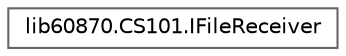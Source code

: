 digraph "Graphical Class Hierarchy"
{
 // LATEX_PDF_SIZE
  bgcolor="transparent";
  edge [fontname=Helvetica,fontsize=10,labelfontname=Helvetica,labelfontsize=10];
  node [fontname=Helvetica,fontsize=10,shape=box,height=0.2,width=0.4];
  rankdir="LR";
  Node0 [id="Node000000",label="lib60870.CS101.IFileReceiver",height=0.2,width=0.4,color="grey40", fillcolor="white", style="filled",URL="$interfacelib60870_1_1_c_s101_1_1_i_file_receiver.html",tooltip=" "];
}
